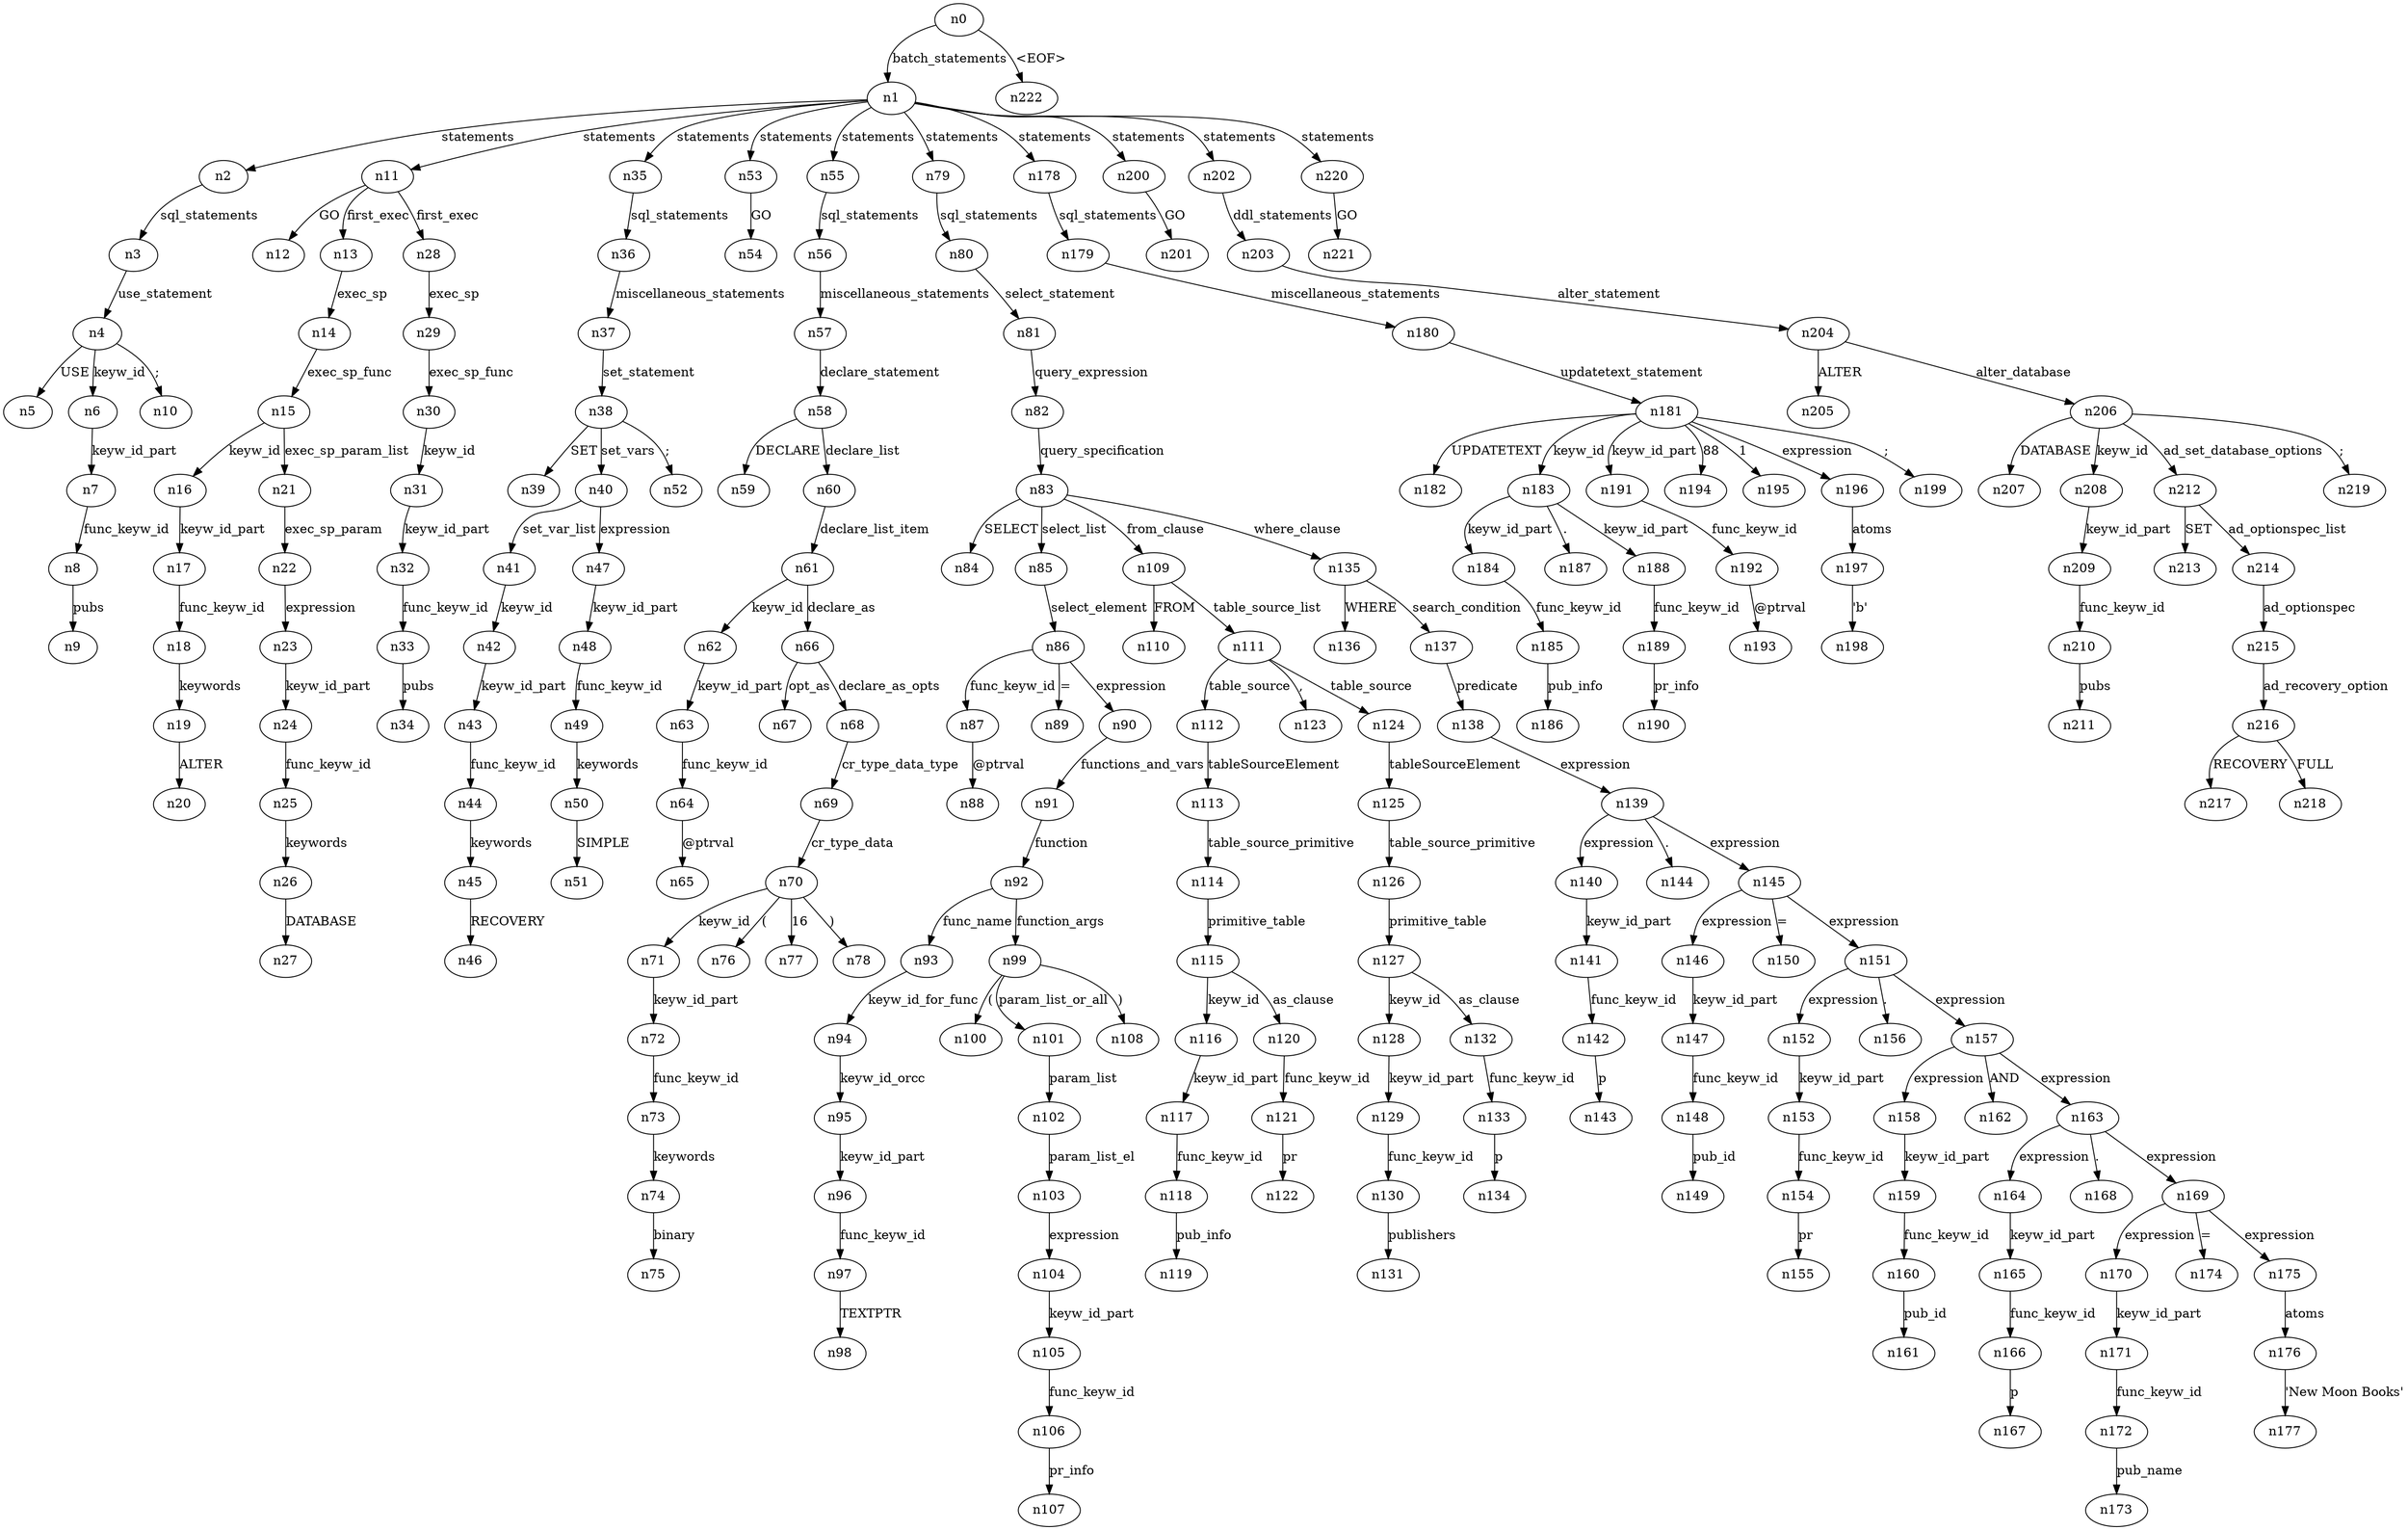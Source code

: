 digraph ParseTree {
  n0 -> n1 [label="batch_statements"];
  n1 -> n2 [label="statements"];
  n2 -> n3 [label="sql_statements"];
  n3 -> n4 [label="use_statement"];
  n4 -> n5 [label="USE"];
  n4 -> n6 [label="keyw_id"];
  n6 -> n7 [label="keyw_id_part"];
  n7 -> n8 [label="func_keyw_id"];
  n8 -> n9 [label="pubs"];
  n4 -> n10 [label=";"];
  n1 -> n11 [label="statements"];
  n11 -> n12 [label="GO"];
  n11 -> n13 [label="first_exec"];
  n13 -> n14 [label="exec_sp"];
  n14 -> n15 [label="exec_sp_func"];
  n15 -> n16 [label="keyw_id"];
  n16 -> n17 [label="keyw_id_part"];
  n17 -> n18 [label="func_keyw_id"];
  n18 -> n19 [label="keywords"];
  n19 -> n20 [label="ALTER"];
  n15 -> n21 [label="exec_sp_param_list"];
  n21 -> n22 [label="exec_sp_param"];
  n22 -> n23 [label="expression"];
  n23 -> n24 [label="keyw_id_part"];
  n24 -> n25 [label="func_keyw_id"];
  n25 -> n26 [label="keywords"];
  n26 -> n27 [label="DATABASE"];
  n11 -> n28 [label="first_exec"];
  n28 -> n29 [label="exec_sp"];
  n29 -> n30 [label="exec_sp_func"];
  n30 -> n31 [label="keyw_id"];
  n31 -> n32 [label="keyw_id_part"];
  n32 -> n33 [label="func_keyw_id"];
  n33 -> n34 [label="pubs"];
  n1 -> n35 [label="statements"];
  n35 -> n36 [label="sql_statements"];
  n36 -> n37 [label="miscellaneous_statements"];
  n37 -> n38 [label="set_statement"];
  n38 -> n39 [label="SET"];
  n38 -> n40 [label="set_vars"];
  n40 -> n41 [label="set_var_list"];
  n41 -> n42 [label="keyw_id"];
  n42 -> n43 [label="keyw_id_part"];
  n43 -> n44 [label="func_keyw_id"];
  n44 -> n45 [label="keywords"];
  n45 -> n46 [label="RECOVERY"];
  n40 -> n47 [label="expression"];
  n47 -> n48 [label="keyw_id_part"];
  n48 -> n49 [label="func_keyw_id"];
  n49 -> n50 [label="keywords"];
  n50 -> n51 [label="SIMPLE"];
  n38 -> n52 [label=";"];
  n1 -> n53 [label="statements"];
  n53 -> n54 [label="GO"];
  n1 -> n55 [label="statements"];
  n55 -> n56 [label="sql_statements"];
  n56 -> n57 [label="miscellaneous_statements"];
  n57 -> n58 [label="declare_statement"];
  n58 -> n59 [label="DECLARE"];
  n58 -> n60 [label="declare_list"];
  n60 -> n61 [label="declare_list_item"];
  n61 -> n62 [label="keyw_id"];
  n62 -> n63 [label="keyw_id_part"];
  n63 -> n64 [label="func_keyw_id"];
  n64 -> n65 [label="@ptrval"];
  n61 -> n66 [label="declare_as"];
  n66 -> n67 [label="opt_as"];
  n66 -> n68 [label="declare_as_opts"];
  n68 -> n69 [label="cr_type_data_type"];
  n69 -> n70 [label="cr_type_data"];
  n70 -> n71 [label="keyw_id"];
  n71 -> n72 [label="keyw_id_part"];
  n72 -> n73 [label="func_keyw_id"];
  n73 -> n74 [label="keywords"];
  n74 -> n75 [label="binary"];
  n70 -> n76 [label="("];
  n70 -> n77 [label="16"];
  n70 -> n78 [label=")"];
  n1 -> n79 [label="statements"];
  n79 -> n80 [label="sql_statements"];
  n80 -> n81 [label="select_statement"];
  n81 -> n82 [label="query_expression"];
  n82 -> n83 [label="query_specification"];
  n83 -> n84 [label="SELECT"];
  n83 -> n85 [label="select_list"];
  n85 -> n86 [label="select_element"];
  n86 -> n87 [label="func_keyw_id"];
  n87 -> n88 [label="@ptrval"];
  n86 -> n89 [label="="];
  n86 -> n90 [label="expression"];
  n90 -> n91 [label="functions_and_vars"];
  n91 -> n92 [label="function"];
  n92 -> n93 [label="func_name"];
  n93 -> n94 [label="keyw_id_for_func"];
  n94 -> n95 [label="keyw_id_orcc"];
  n95 -> n96 [label="keyw_id_part"];
  n96 -> n97 [label="func_keyw_id"];
  n97 -> n98 [label="TEXTPTR"];
  n92 -> n99 [label="function_args"];
  n99 -> n100 [label="("];
  n99 -> n101 [label="param_list_or_all"];
  n101 -> n102 [label="param_list"];
  n102 -> n103 [label="param_list_el"];
  n103 -> n104 [label="expression"];
  n104 -> n105 [label="keyw_id_part"];
  n105 -> n106 [label="func_keyw_id"];
  n106 -> n107 [label="pr_info"];
  n99 -> n108 [label=")"];
  n83 -> n109 [label="from_clause"];
  n109 -> n110 [label="FROM"];
  n109 -> n111 [label="table_source_list"];
  n111 -> n112 [label="table_source"];
  n112 -> n113 [label="tableSourceElement"];
  n113 -> n114 [label="table_source_primitive"];
  n114 -> n115 [label="primitive_table"];
  n115 -> n116 [label="keyw_id"];
  n116 -> n117 [label="keyw_id_part"];
  n117 -> n118 [label="func_keyw_id"];
  n118 -> n119 [label="pub_info"];
  n115 -> n120 [label="as_clause"];
  n120 -> n121 [label="func_keyw_id"];
  n121 -> n122 [label="pr"];
  n111 -> n123 [label=","];
  n111 -> n124 [label="table_source"];
  n124 -> n125 [label="tableSourceElement"];
  n125 -> n126 [label="table_source_primitive"];
  n126 -> n127 [label="primitive_table"];
  n127 -> n128 [label="keyw_id"];
  n128 -> n129 [label="keyw_id_part"];
  n129 -> n130 [label="func_keyw_id"];
  n130 -> n131 [label="publishers"];
  n127 -> n132 [label="as_clause"];
  n132 -> n133 [label="func_keyw_id"];
  n133 -> n134 [label="p"];
  n83 -> n135 [label="where_clause"];
  n135 -> n136 [label="WHERE"];
  n135 -> n137 [label="search_condition"];
  n137 -> n138 [label="predicate"];
  n138 -> n139 [label="expression"];
  n139 -> n140 [label="expression"];
  n140 -> n141 [label="keyw_id_part"];
  n141 -> n142 [label="func_keyw_id"];
  n142 -> n143 [label="p"];
  n139 -> n144 [label="."];
  n139 -> n145 [label="expression"];
  n145 -> n146 [label="expression"];
  n146 -> n147 [label="keyw_id_part"];
  n147 -> n148 [label="func_keyw_id"];
  n148 -> n149 [label="pub_id"];
  n145 -> n150 [label="="];
  n145 -> n151 [label="expression"];
  n151 -> n152 [label="expression"];
  n152 -> n153 [label="keyw_id_part"];
  n153 -> n154 [label="func_keyw_id"];
  n154 -> n155 [label="pr"];
  n151 -> n156 [label="."];
  n151 -> n157 [label="expression"];
  n157 -> n158 [label="expression"];
  n158 -> n159 [label="keyw_id_part"];
  n159 -> n160 [label="func_keyw_id"];
  n160 -> n161 [label="pub_id"];
  n157 -> n162 [label="AND"];
  n157 -> n163 [label="expression"];
  n163 -> n164 [label="expression"];
  n164 -> n165 [label="keyw_id_part"];
  n165 -> n166 [label="func_keyw_id"];
  n166 -> n167 [label="p"];
  n163 -> n168 [label="."];
  n163 -> n169 [label="expression"];
  n169 -> n170 [label="expression"];
  n170 -> n171 [label="keyw_id_part"];
  n171 -> n172 [label="func_keyw_id"];
  n172 -> n173 [label="pub_name"];
  n169 -> n174 [label="="];
  n169 -> n175 [label="expression"];
  n175 -> n176 [label="atoms"];
  n176 -> n177 [label="'New Moon Books'"];
  n1 -> n178 [label="statements"];
  n178 -> n179 [label="sql_statements"];
  n179 -> n180 [label="miscellaneous_statements"];
  n180 -> n181 [label="updatetext_statement"];
  n181 -> n182 [label="UPDATETEXT"];
  n181 -> n183 [label="keyw_id"];
  n183 -> n184 [label="keyw_id_part"];
  n184 -> n185 [label="func_keyw_id"];
  n185 -> n186 [label="pub_info"];
  n183 -> n187 [label="."];
  n183 -> n188 [label="keyw_id_part"];
  n188 -> n189 [label="func_keyw_id"];
  n189 -> n190 [label="pr_info"];
  n181 -> n191 [label="keyw_id_part"];
  n191 -> n192 [label="func_keyw_id"];
  n192 -> n193 [label="@ptrval"];
  n181 -> n194 [label="88"];
  n181 -> n195 [label="1"];
  n181 -> n196 [label="expression"];
  n196 -> n197 [label="atoms"];
  n197 -> n198 [label="'b'"];
  n181 -> n199 [label=";"];
  n1 -> n200 [label="statements"];
  n200 -> n201 [label="GO"];
  n1 -> n202 [label="statements"];
  n202 -> n203 [label="ddl_statements"];
  n203 -> n204 [label="alter_statement"];
  n204 -> n205 [label="ALTER"];
  n204 -> n206 [label="alter_database"];
  n206 -> n207 [label="DATABASE"];
  n206 -> n208 [label="keyw_id"];
  n208 -> n209 [label="keyw_id_part"];
  n209 -> n210 [label="func_keyw_id"];
  n210 -> n211 [label="pubs"];
  n206 -> n212 [label="ad_set_database_options"];
  n212 -> n213 [label="SET"];
  n212 -> n214 [label="ad_optionspec_list"];
  n214 -> n215 [label="ad_optionspec"];
  n215 -> n216 [label="ad_recovery_option"];
  n216 -> n217 [label="RECOVERY"];
  n216 -> n218 [label="FULL"];
  n206 -> n219 [label=";"];
  n1 -> n220 [label="statements"];
  n220 -> n221 [label="GO"];
  n0 -> n222 [label="<EOF>"];
}